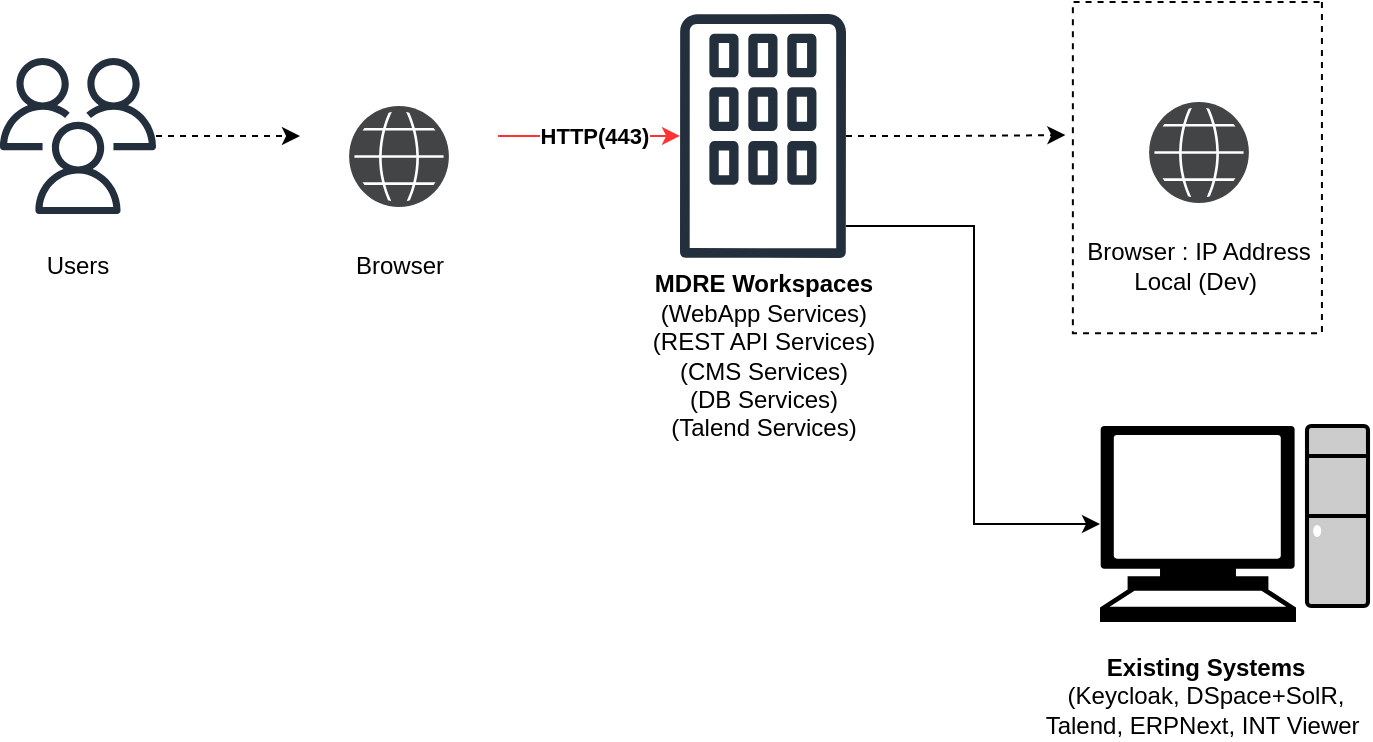 <mxfile version="24.4.2" type="github">
  <diagram name="Page-1" id="YPRMA6lDq0GKZgog6XVS">
    <mxGraphModel dx="1050" dy="653" grid="1" gridSize="10" guides="1" tooltips="1" connect="1" arrows="1" fold="1" page="1" pageScale="1" pageWidth="850" pageHeight="1100" math="0" shadow="0">
      <root>
        <mxCell id="0" />
        <mxCell id="1" parent="0" />
        <mxCell id="reaOoCbOVrc1V7JXwFW0-18" style="edgeStyle=orthogonalEdgeStyle;rounded=0;orthogonalLoop=1;jettySize=auto;html=1;entryX=0;entryY=0.5;entryDx=0;entryDy=0;dashed=1;" edge="1" parent="1" source="reaOoCbOVrc1V7JXwFW0-4" target="reaOoCbOVrc1V7JXwFW0-16">
          <mxGeometry relative="1" as="geometry" />
        </mxCell>
        <mxCell id="reaOoCbOVrc1V7JXwFW0-4" value="" style="sketch=0;outlineConnect=0;fontColor=#232F3E;gradientColor=none;fillColor=#232F3D;strokeColor=none;dashed=0;verticalLabelPosition=bottom;verticalAlign=top;align=center;html=1;fontSize=12;fontStyle=0;aspect=fixed;pointerEvents=1;shape=mxgraph.aws4.users;" vertex="1" parent="1">
          <mxGeometry x="30" y="306" width="78" height="78" as="geometry" />
        </mxCell>
        <mxCell id="reaOoCbOVrc1V7JXwFW0-17" value="" style="group" vertex="1" connectable="0" parent="1">
          <mxGeometry x="180" y="295.5" width="99" height="99" as="geometry" />
        </mxCell>
        <mxCell id="reaOoCbOVrc1V7JXwFW0-22" value="" style="group" vertex="1" connectable="0" parent="reaOoCbOVrc1V7JXwFW0-17">
          <mxGeometry width="99" height="99" as="geometry" />
        </mxCell>
        <mxCell id="reaOoCbOVrc1V7JXwFW0-16" value="" style="shape=image;html=1;verticalAlign=top;verticalLabelPosition=bottom;labelBackgroundColor=#ffffff;imageAspect=0;aspect=fixed;image=https://cdn4.iconfinder.com/data/icons/essential-3/32/386-Browser_Remove-128.png" vertex="1" parent="reaOoCbOVrc1V7JXwFW0-22">
          <mxGeometry width="99" height="99" as="geometry" />
        </mxCell>
        <mxCell id="reaOoCbOVrc1V7JXwFW0-10" value="" style="sketch=0;pointerEvents=1;shadow=0;dashed=0;html=1;strokeColor=none;fillColor=#434445;labelPosition=center;verticalLabelPosition=bottom;verticalAlign=top;align=center;outlineConnect=0;shape=mxgraph.veeam2.globe;" vertex="1" parent="reaOoCbOVrc1V7JXwFW0-22">
          <mxGeometry x="24.56" y="34.5" width="49.88" height="50.5" as="geometry" />
        </mxCell>
        <mxCell id="reaOoCbOVrc1V7JXwFW0-40" style="edgeStyle=orthogonalEdgeStyle;rounded=0;orthogonalLoop=1;jettySize=auto;html=1;entryX=0.402;entryY=1.03;entryDx=0;entryDy=0;entryPerimeter=0;dashed=1;" edge="1" parent="1" source="reaOoCbOVrc1V7JXwFW0-19" target="reaOoCbOVrc1V7JXwFW0-42">
          <mxGeometry relative="1" as="geometry" />
        </mxCell>
        <mxCell id="reaOoCbOVrc1V7JXwFW0-19" value="" style="sketch=0;outlineConnect=0;fontColor=#232F3E;gradientColor=none;fillColor=#232F3D;strokeColor=none;dashed=0;verticalLabelPosition=bottom;verticalAlign=top;align=center;html=1;fontSize=12;fontStyle=0;aspect=fixed;pointerEvents=1;shape=mxgraph.aws4.corporate_data_center;" vertex="1" parent="1">
          <mxGeometry x="370" y="283.92" width="83" height="122.15" as="geometry" />
        </mxCell>
        <mxCell id="reaOoCbOVrc1V7JXwFW0-20" style="edgeStyle=orthogonalEdgeStyle;rounded=0;orthogonalLoop=1;jettySize=auto;html=1;strokeColor=#FF3333;" edge="1" parent="1" source="reaOoCbOVrc1V7JXwFW0-16" target="reaOoCbOVrc1V7JXwFW0-19">
          <mxGeometry relative="1" as="geometry" />
        </mxCell>
        <mxCell id="reaOoCbOVrc1V7JXwFW0-21" value="&lt;b&gt;HTTP(443)&lt;/b&gt;" style="edgeLabel;html=1;align=center;verticalAlign=middle;resizable=0;points=[];" vertex="1" connectable="0" parent="reaOoCbOVrc1V7JXwFW0-20">
          <mxGeometry x="0.041" relative="1" as="geometry">
            <mxPoint as="offset" />
          </mxGeometry>
        </mxCell>
        <mxCell id="reaOoCbOVrc1V7JXwFW0-23" value="" style="group" vertex="1" connectable="0" parent="1">
          <mxGeometry x="580" y="293.5" width="134.47" height="134.53" as="geometry" />
        </mxCell>
        <mxCell id="reaOoCbOVrc1V7JXwFW0-42" value="" style="verticalLabelPosition=bottom;verticalAlign=top;html=1;shape=mxgraph.basic.rect;fillColor2=none;strokeWidth=1;size=20;indent=5;rotation=90;fillColor=none;dashed=1;" vertex="1" parent="reaOoCbOVrc1V7JXwFW0-23">
          <mxGeometry x="-34.08" y="5.02" width="165.56" height="124.53" as="geometry" />
        </mxCell>
        <mxCell id="reaOoCbOVrc1V7JXwFW0-24" value="" style="shape=image;html=1;verticalAlign=top;verticalLabelPosition=bottom;labelBackgroundColor=#ffffff;imageAspect=0;aspect=fixed;image=https://cdn4.iconfinder.com/data/icons/essential-3/32/386-Browser_Remove-128.png" vertex="1" parent="reaOoCbOVrc1V7JXwFW0-23">
          <mxGeometry width="99" height="99" as="geometry" />
        </mxCell>
        <mxCell id="reaOoCbOVrc1V7JXwFW0-25" value="" style="sketch=0;pointerEvents=1;shadow=0;dashed=0;html=1;strokeColor=none;fillColor=#434445;labelPosition=center;verticalLabelPosition=bottom;verticalAlign=top;align=center;outlineConnect=0;shape=mxgraph.veeam2.globe;" vertex="1" parent="reaOoCbOVrc1V7JXwFW0-23">
          <mxGeometry x="24.56" y="34.5" width="49.88" height="50.5" as="geometry" />
        </mxCell>
        <mxCell id="reaOoCbOVrc1V7JXwFW0-27" value="&lt;b&gt;MDRE Workspaces&lt;/b&gt;&lt;br&gt;(WebApp Services)&lt;br&gt;(REST API Services)&lt;br&gt;(CMS Services)&lt;br&gt;(DB Services)&lt;br&gt;(Talend Services)" style="text;html=1;align=center;verticalAlign=middle;whiteSpace=wrap;rounded=0;" vertex="1" parent="1">
          <mxGeometry x="349.75" y="440" width="123.5" height="30" as="geometry" />
        </mxCell>
        <mxCell id="reaOoCbOVrc1V7JXwFW0-28" value="Browser" style="text;html=1;align=center;verticalAlign=middle;whiteSpace=wrap;rounded=0;" vertex="1" parent="1">
          <mxGeometry x="199.5" y="394.5" width="60" height="30" as="geometry" />
        </mxCell>
        <mxCell id="reaOoCbOVrc1V7JXwFW0-29" value="Users" style="text;html=1;align=center;verticalAlign=middle;whiteSpace=wrap;rounded=0;" vertex="1" parent="1">
          <mxGeometry x="39" y="394.5" width="60" height="30" as="geometry" />
        </mxCell>
        <mxCell id="reaOoCbOVrc1V7JXwFW0-30" value="Browser : IP Address Local (Dev)&amp;nbsp;" style="text;html=1;align=center;verticalAlign=middle;whiteSpace=wrap;rounded=0;" vertex="1" parent="1">
          <mxGeometry x="564.25" y="394.5" width="130.5" height="30" as="geometry" />
        </mxCell>
        <mxCell id="reaOoCbOVrc1V7JXwFW0-35" value="&lt;b&gt;Existing Systems&lt;/b&gt;&lt;br&gt;(Keycloak, DSpace+SolR, Talend, ERPNext, INT Viewer&amp;nbsp;" style="text;html=1;align=center;verticalAlign=middle;whiteSpace=wrap;rounded=0;" vertex="1" parent="1">
          <mxGeometry x="550" y="610" width="165.5" height="30" as="geometry" />
        </mxCell>
        <mxCell id="reaOoCbOVrc1V7JXwFW0-39" value="" style="group" vertex="1" connectable="0" parent="1">
          <mxGeometry x="580" y="490" width="134" height="98" as="geometry" />
        </mxCell>
        <mxCell id="reaOoCbOVrc1V7JXwFW0-31" value="" style="fontColor=#0066CC;verticalAlign=top;verticalLabelPosition=bottom;labelPosition=center;align=center;html=1;outlineConnect=0;fillColor=#CCCCCC;strokeColor=#000000;gradientColor=none;gradientDirection=north;strokeWidth=2;shape=mxgraph.networks.desktop_pc;" vertex="1" parent="reaOoCbOVrc1V7JXwFW0-39">
          <mxGeometry x="103.5" width="30.5" height="90" as="geometry" />
        </mxCell>
        <mxCell id="reaOoCbOVrc1V7JXwFW0-32" value="" style="shape=mxgraph.signs.tech.computer;html=1;pointerEvents=1;fillColor=#000000;strokeColor=none;verticalLabelPosition=bottom;verticalAlign=top;align=center;" vertex="1" parent="reaOoCbOVrc1V7JXwFW0-39">
          <mxGeometry width="98" height="98" as="geometry" />
        </mxCell>
        <mxCell id="reaOoCbOVrc1V7JXwFW0-44" style="edgeStyle=orthogonalEdgeStyle;rounded=0;orthogonalLoop=1;jettySize=auto;html=1;entryX=0;entryY=0.5;entryDx=0;entryDy=0;entryPerimeter=0;" edge="1" parent="1" source="reaOoCbOVrc1V7JXwFW0-19" target="reaOoCbOVrc1V7JXwFW0-32">
          <mxGeometry relative="1" as="geometry">
            <mxPoint x="460" y="380" as="sourcePoint" />
            <Array as="points">
              <mxPoint x="517" y="390" />
              <mxPoint x="517" y="539" />
            </Array>
          </mxGeometry>
        </mxCell>
      </root>
    </mxGraphModel>
  </diagram>
</mxfile>
